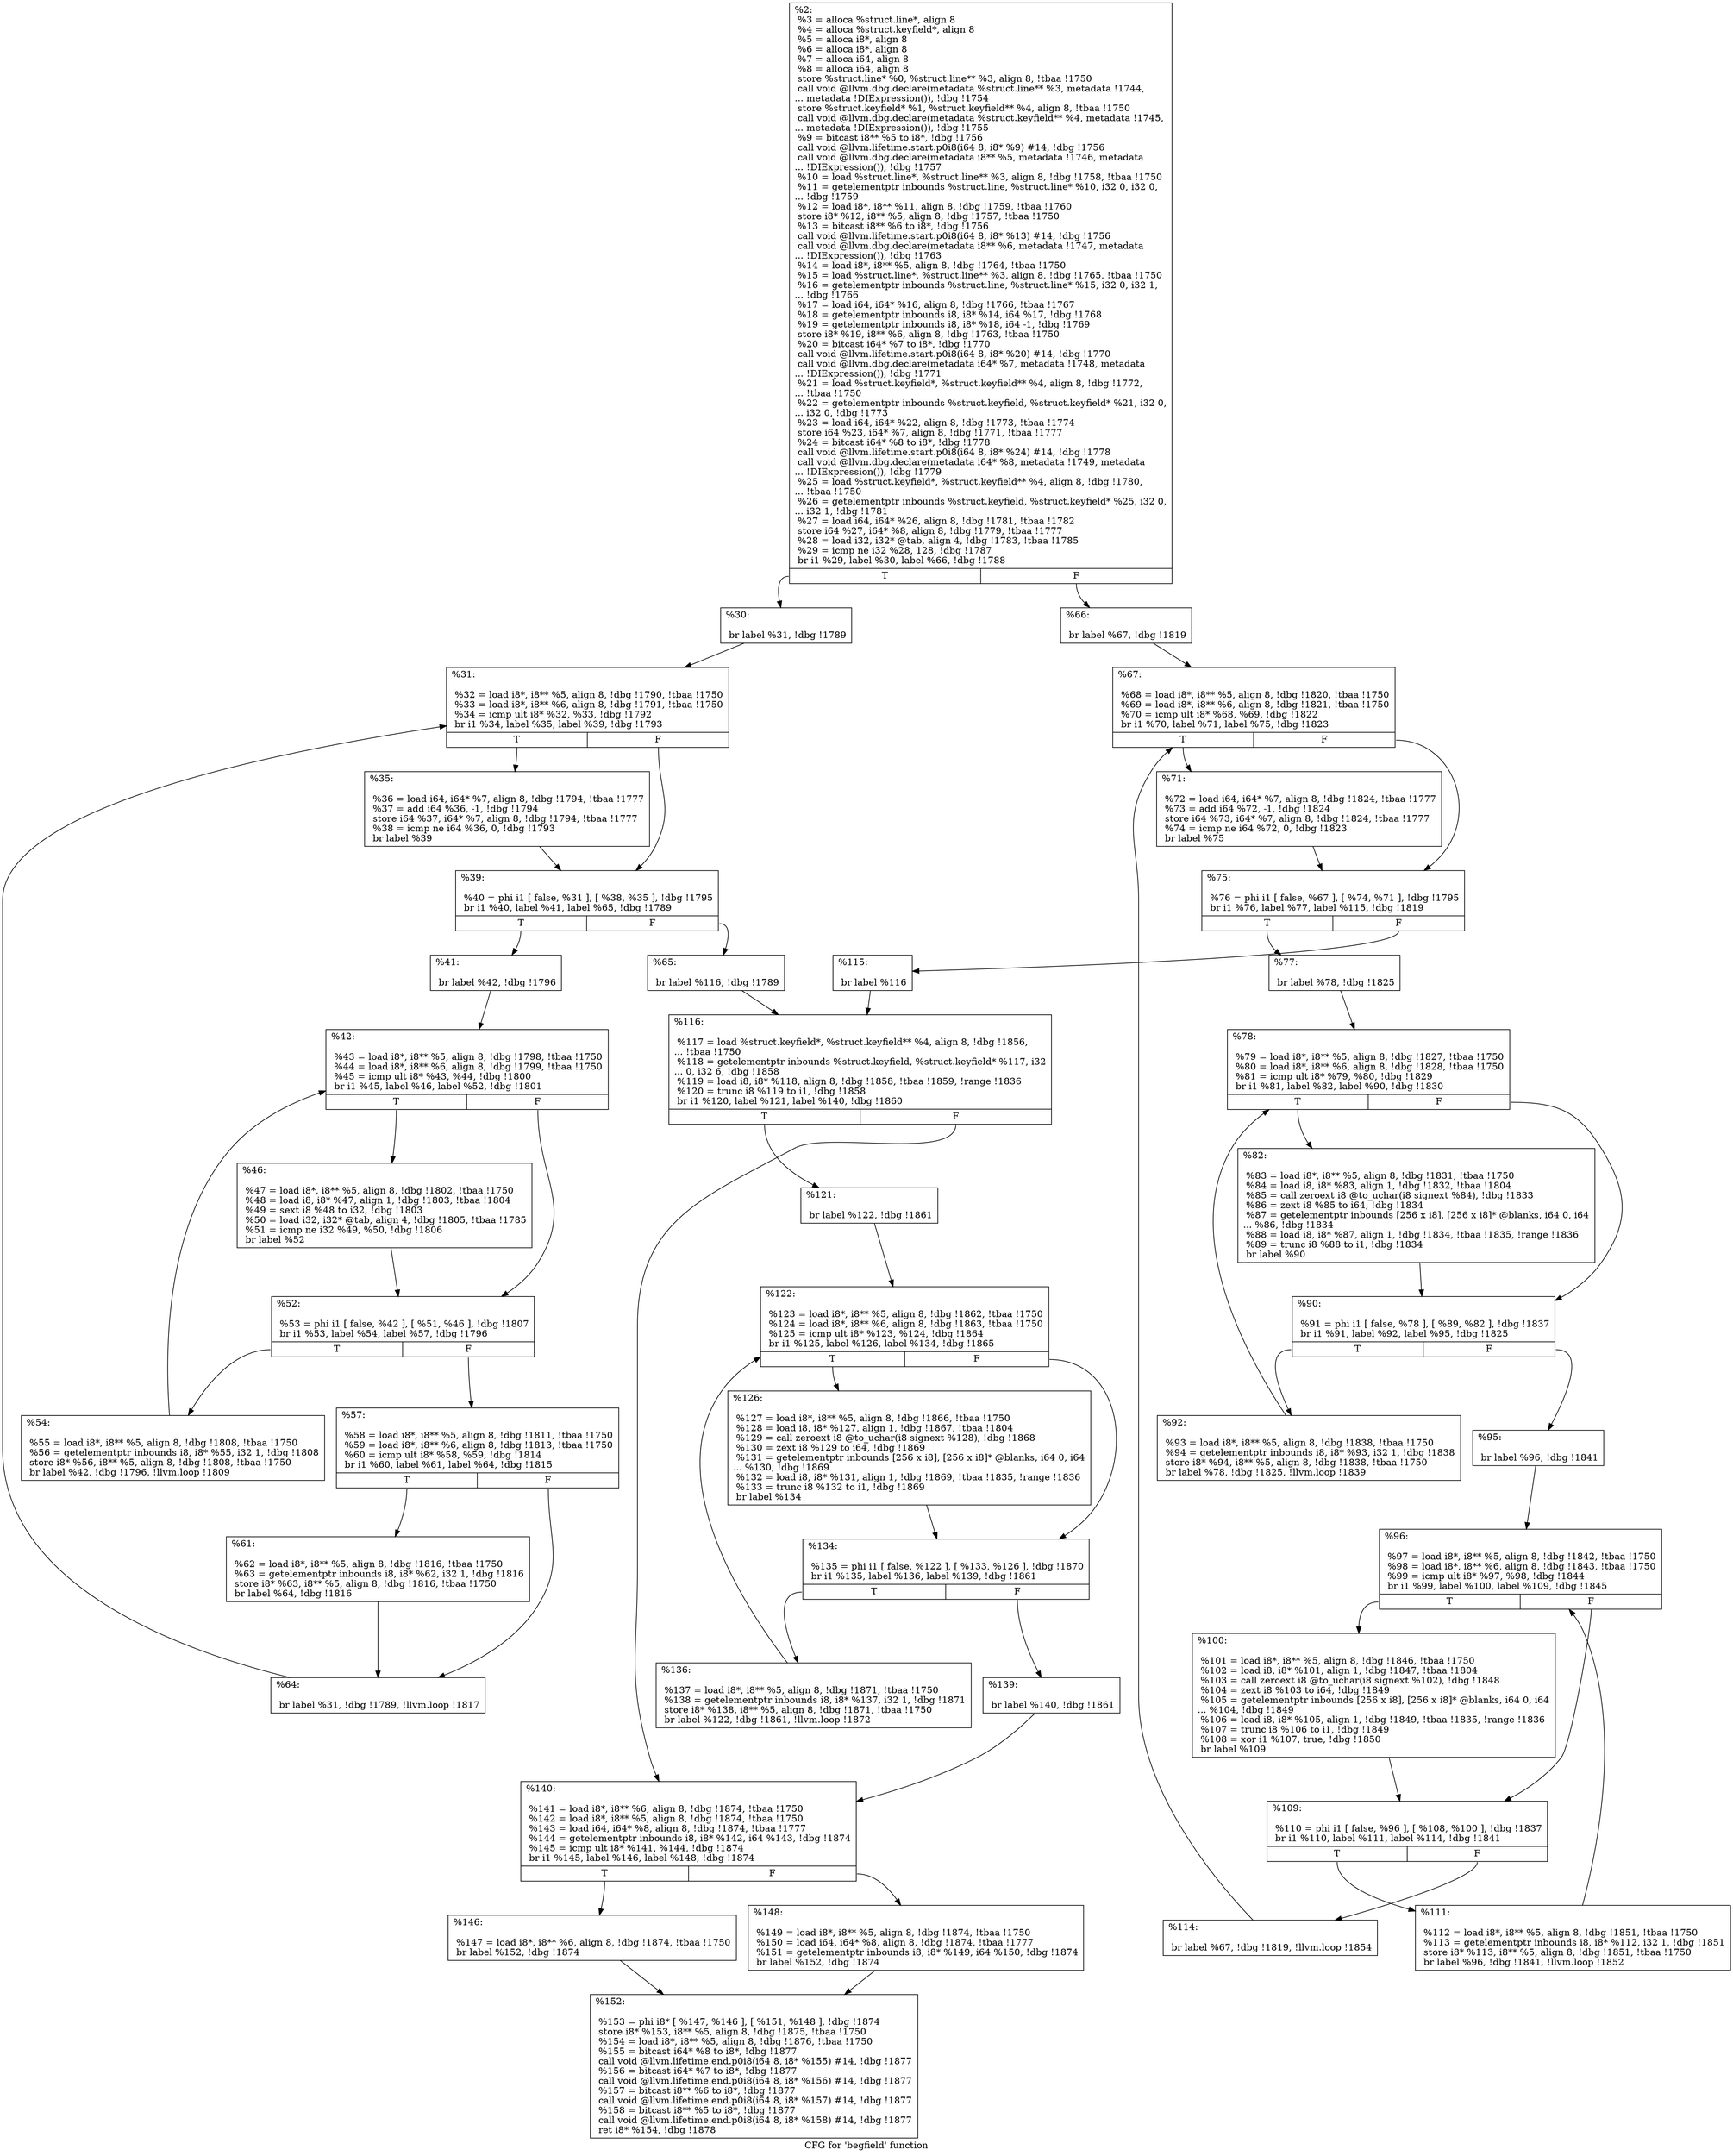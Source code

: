 digraph "CFG for 'begfield' function" {
	label="CFG for 'begfield' function";

	Node0x1f2d2b0 [shape=record,label="{%2:\l  %3 = alloca %struct.line*, align 8\l  %4 = alloca %struct.keyfield*, align 8\l  %5 = alloca i8*, align 8\l  %6 = alloca i8*, align 8\l  %7 = alloca i64, align 8\l  %8 = alloca i64, align 8\l  store %struct.line* %0, %struct.line** %3, align 8, !tbaa !1750\l  call void @llvm.dbg.declare(metadata %struct.line** %3, metadata !1744,\l... metadata !DIExpression()), !dbg !1754\l  store %struct.keyfield* %1, %struct.keyfield** %4, align 8, !tbaa !1750\l  call void @llvm.dbg.declare(metadata %struct.keyfield** %4, metadata !1745,\l... metadata !DIExpression()), !dbg !1755\l  %9 = bitcast i8** %5 to i8*, !dbg !1756\l  call void @llvm.lifetime.start.p0i8(i64 8, i8* %9) #14, !dbg !1756\l  call void @llvm.dbg.declare(metadata i8** %5, metadata !1746, metadata\l... !DIExpression()), !dbg !1757\l  %10 = load %struct.line*, %struct.line** %3, align 8, !dbg !1758, !tbaa !1750\l  %11 = getelementptr inbounds %struct.line, %struct.line* %10, i32 0, i32 0,\l... !dbg !1759\l  %12 = load i8*, i8** %11, align 8, !dbg !1759, !tbaa !1760\l  store i8* %12, i8** %5, align 8, !dbg !1757, !tbaa !1750\l  %13 = bitcast i8** %6 to i8*, !dbg !1756\l  call void @llvm.lifetime.start.p0i8(i64 8, i8* %13) #14, !dbg !1756\l  call void @llvm.dbg.declare(metadata i8** %6, metadata !1747, metadata\l... !DIExpression()), !dbg !1763\l  %14 = load i8*, i8** %5, align 8, !dbg !1764, !tbaa !1750\l  %15 = load %struct.line*, %struct.line** %3, align 8, !dbg !1765, !tbaa !1750\l  %16 = getelementptr inbounds %struct.line, %struct.line* %15, i32 0, i32 1,\l... !dbg !1766\l  %17 = load i64, i64* %16, align 8, !dbg !1766, !tbaa !1767\l  %18 = getelementptr inbounds i8, i8* %14, i64 %17, !dbg !1768\l  %19 = getelementptr inbounds i8, i8* %18, i64 -1, !dbg !1769\l  store i8* %19, i8** %6, align 8, !dbg !1763, !tbaa !1750\l  %20 = bitcast i64* %7 to i8*, !dbg !1770\l  call void @llvm.lifetime.start.p0i8(i64 8, i8* %20) #14, !dbg !1770\l  call void @llvm.dbg.declare(metadata i64* %7, metadata !1748, metadata\l... !DIExpression()), !dbg !1771\l  %21 = load %struct.keyfield*, %struct.keyfield** %4, align 8, !dbg !1772,\l... !tbaa !1750\l  %22 = getelementptr inbounds %struct.keyfield, %struct.keyfield* %21, i32 0,\l... i32 0, !dbg !1773\l  %23 = load i64, i64* %22, align 8, !dbg !1773, !tbaa !1774\l  store i64 %23, i64* %7, align 8, !dbg !1771, !tbaa !1777\l  %24 = bitcast i64* %8 to i8*, !dbg !1778\l  call void @llvm.lifetime.start.p0i8(i64 8, i8* %24) #14, !dbg !1778\l  call void @llvm.dbg.declare(metadata i64* %8, metadata !1749, metadata\l... !DIExpression()), !dbg !1779\l  %25 = load %struct.keyfield*, %struct.keyfield** %4, align 8, !dbg !1780,\l... !tbaa !1750\l  %26 = getelementptr inbounds %struct.keyfield, %struct.keyfield* %25, i32 0,\l... i32 1, !dbg !1781\l  %27 = load i64, i64* %26, align 8, !dbg !1781, !tbaa !1782\l  store i64 %27, i64* %8, align 8, !dbg !1779, !tbaa !1777\l  %28 = load i32, i32* @tab, align 4, !dbg !1783, !tbaa !1785\l  %29 = icmp ne i32 %28, 128, !dbg !1787\l  br i1 %29, label %30, label %66, !dbg !1788\l|{<s0>T|<s1>F}}"];
	Node0x1f2d2b0:s0 -> Node0x1f2d4b0;
	Node0x1f2d2b0:s1 -> Node0x1f2d8c0;
	Node0x1f2d4b0 [shape=record,label="{%30:\l\l  br label %31, !dbg !1789\l}"];
	Node0x1f2d4b0 -> Node0x1f2d500;
	Node0x1f2d500 [shape=record,label="{%31:\l\l  %32 = load i8*, i8** %5, align 8, !dbg !1790, !tbaa !1750\l  %33 = load i8*, i8** %6, align 8, !dbg !1791, !tbaa !1750\l  %34 = icmp ult i8* %32, %33, !dbg !1792\l  br i1 %34, label %35, label %39, !dbg !1793\l|{<s0>T|<s1>F}}"];
	Node0x1f2d500:s0 -> Node0x1f2d550;
	Node0x1f2d500:s1 -> Node0x1f2d5a0;
	Node0x1f2d550 [shape=record,label="{%35:\l\l  %36 = load i64, i64* %7, align 8, !dbg !1794, !tbaa !1777\l  %37 = add i64 %36, -1, !dbg !1794\l  store i64 %37, i64* %7, align 8, !dbg !1794, !tbaa !1777\l  %38 = icmp ne i64 %36, 0, !dbg !1793\l  br label %39\l}"];
	Node0x1f2d550 -> Node0x1f2d5a0;
	Node0x1f2d5a0 [shape=record,label="{%39:\l\l  %40 = phi i1 [ false, %31 ], [ %38, %35 ], !dbg !1795\l  br i1 %40, label %41, label %65, !dbg !1789\l|{<s0>T|<s1>F}}"];
	Node0x1f2d5a0:s0 -> Node0x1f2d5f0;
	Node0x1f2d5a0:s1 -> Node0x1f2d870;
	Node0x1f2d5f0 [shape=record,label="{%41:\l\l  br label %42, !dbg !1796\l}"];
	Node0x1f2d5f0 -> Node0x1f2d640;
	Node0x1f2d640 [shape=record,label="{%42:\l\l  %43 = load i8*, i8** %5, align 8, !dbg !1798, !tbaa !1750\l  %44 = load i8*, i8** %6, align 8, !dbg !1799, !tbaa !1750\l  %45 = icmp ult i8* %43, %44, !dbg !1800\l  br i1 %45, label %46, label %52, !dbg !1801\l|{<s0>T|<s1>F}}"];
	Node0x1f2d640:s0 -> Node0x1f2d690;
	Node0x1f2d640:s1 -> Node0x1f2d6e0;
	Node0x1f2d690 [shape=record,label="{%46:\l\l  %47 = load i8*, i8** %5, align 8, !dbg !1802, !tbaa !1750\l  %48 = load i8, i8* %47, align 1, !dbg !1803, !tbaa !1804\l  %49 = sext i8 %48 to i32, !dbg !1803\l  %50 = load i32, i32* @tab, align 4, !dbg !1805, !tbaa !1785\l  %51 = icmp ne i32 %49, %50, !dbg !1806\l  br label %52\l}"];
	Node0x1f2d690 -> Node0x1f2d6e0;
	Node0x1f2d6e0 [shape=record,label="{%52:\l\l  %53 = phi i1 [ false, %42 ], [ %51, %46 ], !dbg !1807\l  br i1 %53, label %54, label %57, !dbg !1796\l|{<s0>T|<s1>F}}"];
	Node0x1f2d6e0:s0 -> Node0x1f2d730;
	Node0x1f2d6e0:s1 -> Node0x1f2d780;
	Node0x1f2d730 [shape=record,label="{%54:\l\l  %55 = load i8*, i8** %5, align 8, !dbg !1808, !tbaa !1750\l  %56 = getelementptr inbounds i8, i8* %55, i32 1, !dbg !1808\l  store i8* %56, i8** %5, align 8, !dbg !1808, !tbaa !1750\l  br label %42, !dbg !1796, !llvm.loop !1809\l}"];
	Node0x1f2d730 -> Node0x1f2d640;
	Node0x1f2d780 [shape=record,label="{%57:\l\l  %58 = load i8*, i8** %5, align 8, !dbg !1811, !tbaa !1750\l  %59 = load i8*, i8** %6, align 8, !dbg !1813, !tbaa !1750\l  %60 = icmp ult i8* %58, %59, !dbg !1814\l  br i1 %60, label %61, label %64, !dbg !1815\l|{<s0>T|<s1>F}}"];
	Node0x1f2d780:s0 -> Node0x1f2d7d0;
	Node0x1f2d780:s1 -> Node0x1f2d820;
	Node0x1f2d7d0 [shape=record,label="{%61:\l\l  %62 = load i8*, i8** %5, align 8, !dbg !1816, !tbaa !1750\l  %63 = getelementptr inbounds i8, i8* %62, i32 1, !dbg !1816\l  store i8* %63, i8** %5, align 8, !dbg !1816, !tbaa !1750\l  br label %64, !dbg !1816\l}"];
	Node0x1f2d7d0 -> Node0x1f2d820;
	Node0x1f2d820 [shape=record,label="{%64:\l\l  br label %31, !dbg !1789, !llvm.loop !1817\l}"];
	Node0x1f2d820 -> Node0x1f2d500;
	Node0x1f2d870 [shape=record,label="{%65:\l\l  br label %116, !dbg !1789\l}"];
	Node0x1f2d870 -> Node0x1f2ddc0;
	Node0x1f2d8c0 [shape=record,label="{%66:\l\l  br label %67, !dbg !1819\l}"];
	Node0x1f2d8c0 -> Node0x1f2d910;
	Node0x1f2d910 [shape=record,label="{%67:\l\l  %68 = load i8*, i8** %5, align 8, !dbg !1820, !tbaa !1750\l  %69 = load i8*, i8** %6, align 8, !dbg !1821, !tbaa !1750\l  %70 = icmp ult i8* %68, %69, !dbg !1822\l  br i1 %70, label %71, label %75, !dbg !1823\l|{<s0>T|<s1>F}}"];
	Node0x1f2d910:s0 -> Node0x1f2d960;
	Node0x1f2d910:s1 -> Node0x1f2d9b0;
	Node0x1f2d960 [shape=record,label="{%71:\l\l  %72 = load i64, i64* %7, align 8, !dbg !1824, !tbaa !1777\l  %73 = add i64 %72, -1, !dbg !1824\l  store i64 %73, i64* %7, align 8, !dbg !1824, !tbaa !1777\l  %74 = icmp ne i64 %72, 0, !dbg !1823\l  br label %75\l}"];
	Node0x1f2d960 -> Node0x1f2d9b0;
	Node0x1f2d9b0 [shape=record,label="{%75:\l\l  %76 = phi i1 [ false, %67 ], [ %74, %71 ], !dbg !1795\l  br i1 %76, label %77, label %115, !dbg !1819\l|{<s0>T|<s1>F}}"];
	Node0x1f2d9b0:s0 -> Node0x1f2da00;
	Node0x1f2d9b0:s1 -> Node0x1f2dd70;
	Node0x1f2da00 [shape=record,label="{%77:\l\l  br label %78, !dbg !1825\l}"];
	Node0x1f2da00 -> Node0x1f2da50;
	Node0x1f2da50 [shape=record,label="{%78:\l\l  %79 = load i8*, i8** %5, align 8, !dbg !1827, !tbaa !1750\l  %80 = load i8*, i8** %6, align 8, !dbg !1828, !tbaa !1750\l  %81 = icmp ult i8* %79, %80, !dbg !1829\l  br i1 %81, label %82, label %90, !dbg !1830\l|{<s0>T|<s1>F}}"];
	Node0x1f2da50:s0 -> Node0x1f2daa0;
	Node0x1f2da50:s1 -> Node0x1f2daf0;
	Node0x1f2daa0 [shape=record,label="{%82:\l\l  %83 = load i8*, i8** %5, align 8, !dbg !1831, !tbaa !1750\l  %84 = load i8, i8* %83, align 1, !dbg !1832, !tbaa !1804\l  %85 = call zeroext i8 @to_uchar(i8 signext %84), !dbg !1833\l  %86 = zext i8 %85 to i64, !dbg !1834\l  %87 = getelementptr inbounds [256 x i8], [256 x i8]* @blanks, i64 0, i64\l... %86, !dbg !1834\l  %88 = load i8, i8* %87, align 1, !dbg !1834, !tbaa !1835, !range !1836\l  %89 = trunc i8 %88 to i1, !dbg !1834\l  br label %90\l}"];
	Node0x1f2daa0 -> Node0x1f2daf0;
	Node0x1f2daf0 [shape=record,label="{%90:\l\l  %91 = phi i1 [ false, %78 ], [ %89, %82 ], !dbg !1837\l  br i1 %91, label %92, label %95, !dbg !1825\l|{<s0>T|<s1>F}}"];
	Node0x1f2daf0:s0 -> Node0x1f2db40;
	Node0x1f2daf0:s1 -> Node0x1f2db90;
	Node0x1f2db40 [shape=record,label="{%92:\l\l  %93 = load i8*, i8** %5, align 8, !dbg !1838, !tbaa !1750\l  %94 = getelementptr inbounds i8, i8* %93, i32 1, !dbg !1838\l  store i8* %94, i8** %5, align 8, !dbg !1838, !tbaa !1750\l  br label %78, !dbg !1825, !llvm.loop !1839\l}"];
	Node0x1f2db40 -> Node0x1f2da50;
	Node0x1f2db90 [shape=record,label="{%95:\l\l  br label %96, !dbg !1841\l}"];
	Node0x1f2db90 -> Node0x1f2dbe0;
	Node0x1f2dbe0 [shape=record,label="{%96:\l\l  %97 = load i8*, i8** %5, align 8, !dbg !1842, !tbaa !1750\l  %98 = load i8*, i8** %6, align 8, !dbg !1843, !tbaa !1750\l  %99 = icmp ult i8* %97, %98, !dbg !1844\l  br i1 %99, label %100, label %109, !dbg !1845\l|{<s0>T|<s1>F}}"];
	Node0x1f2dbe0:s0 -> Node0x1f2dc30;
	Node0x1f2dbe0:s1 -> Node0x1f2dc80;
	Node0x1f2dc30 [shape=record,label="{%100:\l\l  %101 = load i8*, i8** %5, align 8, !dbg !1846, !tbaa !1750\l  %102 = load i8, i8* %101, align 1, !dbg !1847, !tbaa !1804\l  %103 = call zeroext i8 @to_uchar(i8 signext %102), !dbg !1848\l  %104 = zext i8 %103 to i64, !dbg !1849\l  %105 = getelementptr inbounds [256 x i8], [256 x i8]* @blanks, i64 0, i64\l... %104, !dbg !1849\l  %106 = load i8, i8* %105, align 1, !dbg !1849, !tbaa !1835, !range !1836\l  %107 = trunc i8 %106 to i1, !dbg !1849\l  %108 = xor i1 %107, true, !dbg !1850\l  br label %109\l}"];
	Node0x1f2dc30 -> Node0x1f2dc80;
	Node0x1f2dc80 [shape=record,label="{%109:\l\l  %110 = phi i1 [ false, %96 ], [ %108, %100 ], !dbg !1837\l  br i1 %110, label %111, label %114, !dbg !1841\l|{<s0>T|<s1>F}}"];
	Node0x1f2dc80:s0 -> Node0x1f2dcd0;
	Node0x1f2dc80:s1 -> Node0x1f2dd20;
	Node0x1f2dcd0 [shape=record,label="{%111:\l\l  %112 = load i8*, i8** %5, align 8, !dbg !1851, !tbaa !1750\l  %113 = getelementptr inbounds i8, i8* %112, i32 1, !dbg !1851\l  store i8* %113, i8** %5, align 8, !dbg !1851, !tbaa !1750\l  br label %96, !dbg !1841, !llvm.loop !1852\l}"];
	Node0x1f2dcd0 -> Node0x1f2dbe0;
	Node0x1f2dd20 [shape=record,label="{%114:\l\l  br label %67, !dbg !1819, !llvm.loop !1854\l}"];
	Node0x1f2dd20 -> Node0x1f2d910;
	Node0x1f2dd70 [shape=record,label="{%115:\l\l  br label %116\l}"];
	Node0x1f2dd70 -> Node0x1f2ddc0;
	Node0x1f2ddc0 [shape=record,label="{%116:\l\l  %117 = load %struct.keyfield*, %struct.keyfield** %4, align 8, !dbg !1856,\l... !tbaa !1750\l  %118 = getelementptr inbounds %struct.keyfield, %struct.keyfield* %117, i32\l... 0, i32 6, !dbg !1858\l  %119 = load i8, i8* %118, align 8, !dbg !1858, !tbaa !1859, !range !1836\l  %120 = trunc i8 %119 to i1, !dbg !1858\l  br i1 %120, label %121, label %140, !dbg !1860\l|{<s0>T|<s1>F}}"];
	Node0x1f2ddc0:s0 -> Node0x1f2de10;
	Node0x1f2ddc0:s1 -> Node0x1f2dff0;
	Node0x1f2de10 [shape=record,label="{%121:\l\l  br label %122, !dbg !1861\l}"];
	Node0x1f2de10 -> Node0x1f2de60;
	Node0x1f2de60 [shape=record,label="{%122:\l\l  %123 = load i8*, i8** %5, align 8, !dbg !1862, !tbaa !1750\l  %124 = load i8*, i8** %6, align 8, !dbg !1863, !tbaa !1750\l  %125 = icmp ult i8* %123, %124, !dbg !1864\l  br i1 %125, label %126, label %134, !dbg !1865\l|{<s0>T|<s1>F}}"];
	Node0x1f2de60:s0 -> Node0x1f2deb0;
	Node0x1f2de60:s1 -> Node0x1f2df00;
	Node0x1f2deb0 [shape=record,label="{%126:\l\l  %127 = load i8*, i8** %5, align 8, !dbg !1866, !tbaa !1750\l  %128 = load i8, i8* %127, align 1, !dbg !1867, !tbaa !1804\l  %129 = call zeroext i8 @to_uchar(i8 signext %128), !dbg !1868\l  %130 = zext i8 %129 to i64, !dbg !1869\l  %131 = getelementptr inbounds [256 x i8], [256 x i8]* @blanks, i64 0, i64\l... %130, !dbg !1869\l  %132 = load i8, i8* %131, align 1, !dbg !1869, !tbaa !1835, !range !1836\l  %133 = trunc i8 %132 to i1, !dbg !1869\l  br label %134\l}"];
	Node0x1f2deb0 -> Node0x1f2df00;
	Node0x1f2df00 [shape=record,label="{%134:\l\l  %135 = phi i1 [ false, %122 ], [ %133, %126 ], !dbg !1870\l  br i1 %135, label %136, label %139, !dbg !1861\l|{<s0>T|<s1>F}}"];
	Node0x1f2df00:s0 -> Node0x1f2df50;
	Node0x1f2df00:s1 -> Node0x1f2dfa0;
	Node0x1f2df50 [shape=record,label="{%136:\l\l  %137 = load i8*, i8** %5, align 8, !dbg !1871, !tbaa !1750\l  %138 = getelementptr inbounds i8, i8* %137, i32 1, !dbg !1871\l  store i8* %138, i8** %5, align 8, !dbg !1871, !tbaa !1750\l  br label %122, !dbg !1861, !llvm.loop !1872\l}"];
	Node0x1f2df50 -> Node0x1f2de60;
	Node0x1f2dfa0 [shape=record,label="{%139:\l\l  br label %140, !dbg !1861\l}"];
	Node0x1f2dfa0 -> Node0x1f2dff0;
	Node0x1f2dff0 [shape=record,label="{%140:\l\l  %141 = load i8*, i8** %6, align 8, !dbg !1874, !tbaa !1750\l  %142 = load i8*, i8** %5, align 8, !dbg !1874, !tbaa !1750\l  %143 = load i64, i64* %8, align 8, !dbg !1874, !tbaa !1777\l  %144 = getelementptr inbounds i8, i8* %142, i64 %143, !dbg !1874\l  %145 = icmp ult i8* %141, %144, !dbg !1874\l  br i1 %145, label %146, label %148, !dbg !1874\l|{<s0>T|<s1>F}}"];
	Node0x1f2dff0:s0 -> Node0x1f2e040;
	Node0x1f2dff0:s1 -> Node0x1f2e090;
	Node0x1f2e040 [shape=record,label="{%146:\l\l  %147 = load i8*, i8** %6, align 8, !dbg !1874, !tbaa !1750\l  br label %152, !dbg !1874\l}"];
	Node0x1f2e040 -> Node0x1f2e0e0;
	Node0x1f2e090 [shape=record,label="{%148:\l\l  %149 = load i8*, i8** %5, align 8, !dbg !1874, !tbaa !1750\l  %150 = load i64, i64* %8, align 8, !dbg !1874, !tbaa !1777\l  %151 = getelementptr inbounds i8, i8* %149, i64 %150, !dbg !1874\l  br label %152, !dbg !1874\l}"];
	Node0x1f2e090 -> Node0x1f2e0e0;
	Node0x1f2e0e0 [shape=record,label="{%152:\l\l  %153 = phi i8* [ %147, %146 ], [ %151, %148 ], !dbg !1874\l  store i8* %153, i8** %5, align 8, !dbg !1875, !tbaa !1750\l  %154 = load i8*, i8** %5, align 8, !dbg !1876, !tbaa !1750\l  %155 = bitcast i64* %8 to i8*, !dbg !1877\l  call void @llvm.lifetime.end.p0i8(i64 8, i8* %155) #14, !dbg !1877\l  %156 = bitcast i64* %7 to i8*, !dbg !1877\l  call void @llvm.lifetime.end.p0i8(i64 8, i8* %156) #14, !dbg !1877\l  %157 = bitcast i8** %6 to i8*, !dbg !1877\l  call void @llvm.lifetime.end.p0i8(i64 8, i8* %157) #14, !dbg !1877\l  %158 = bitcast i8** %5 to i8*, !dbg !1877\l  call void @llvm.lifetime.end.p0i8(i64 8, i8* %158) #14, !dbg !1877\l  ret i8* %154, !dbg !1878\l}"];
}
